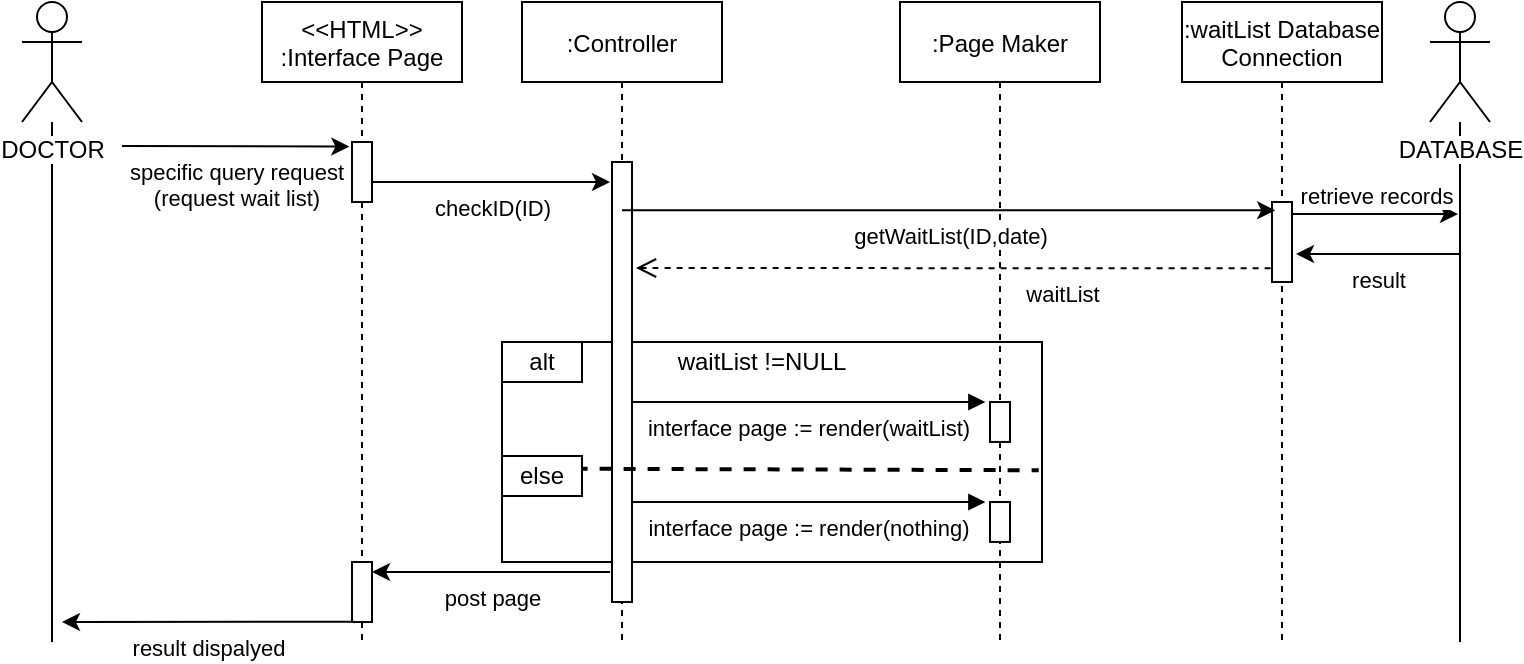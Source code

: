 <mxfile version="14.6.13" type="google"><diagram id="mH3pLiGsKZ8phAaclD5r" name="Page-1"><mxGraphModel dx="702" dy="613" grid="1" gridSize="10" guides="1" tooltips="1" connect="1" arrows="1" fold="1" page="1" pageScale="1" pageWidth="827" pageHeight="1169" math="0" shadow="0"><root><mxCell id="0"/><mxCell id="1" parent="0"/><mxCell id="wssxSkWOOAGI00z2rAhQ-1" value="" style="rounded=0;whiteSpace=wrap;html=1;labelBackgroundColor=#FFFFFF;" vertex="1" parent="1"><mxGeometry x="290" y="250" width="270" height="110" as="geometry"/></mxCell><mxCell id="wssxSkWOOAGI00z2rAhQ-2" value="&lt;&lt;HTML&gt;&gt;&#10;:Interface Page" style="shape=umlLifeline;perimeter=lifelinePerimeter;container=1;collapsible=0;recursiveResize=0;rounded=0;shadow=0;strokeWidth=1;" vertex="1" parent="1"><mxGeometry x="170" y="80" width="100" height="320" as="geometry"/></mxCell><mxCell id="wssxSkWOOAGI00z2rAhQ-3" value="" style="points=[];perimeter=orthogonalPerimeter;rounded=0;shadow=0;strokeWidth=1;verticalAlign=top;" vertex="1" parent="wssxSkWOOAGI00z2rAhQ-2"><mxGeometry x="45" y="70" width="10" height="30" as="geometry"/></mxCell><mxCell id="wssxSkWOOAGI00z2rAhQ-4" value=":Controller" style="shape=umlLifeline;perimeter=lifelinePerimeter;container=1;collapsible=0;recursiveResize=0;rounded=0;shadow=0;strokeWidth=1;" vertex="1" parent="1"><mxGeometry x="300" y="80" width="100" height="320" as="geometry"/></mxCell><mxCell id="wssxSkWOOAGI00z2rAhQ-5" value="" style="points=[];perimeter=orthogonalPerimeter;rounded=0;shadow=0;strokeWidth=1;labelBackgroundColor=#ffffff;labelBorderColor=none;" vertex="1" parent="wssxSkWOOAGI00z2rAhQ-4"><mxGeometry x="45" y="80" width="10" height="220" as="geometry"/></mxCell><mxCell id="wssxSkWOOAGI00z2rAhQ-6" value=":Page Maker" style="shape=umlLifeline;perimeter=lifelinePerimeter;container=1;collapsible=0;recursiveResize=0;rounded=0;shadow=0;strokeWidth=1;" vertex="1" parent="1"><mxGeometry x="489" y="80" width="100" height="320" as="geometry"/></mxCell><mxCell id="wssxSkWOOAGI00z2rAhQ-33" value="" style="points=[];perimeter=orthogonalPerimeter;rounded=0;shadow=0;strokeWidth=1;" vertex="1" parent="wssxSkWOOAGI00z2rAhQ-6"><mxGeometry x="45" y="200.02" width="10" height="19.95" as="geometry"/></mxCell><mxCell id="wssxSkWOOAGI00z2rAhQ-34" value="interface page := render(waitList)" style="html=1;verticalAlign=top;endArrow=block;entryX=-0.231;entryY=-0.001;entryDx=0;entryDy=0;entryPerimeter=0;" edge="1" parent="wssxSkWOOAGI00z2rAhQ-6" target="wssxSkWOOAGI00z2rAhQ-33"><mxGeometry width="80" relative="1" as="geometry"><mxPoint x="-134" y="200.02" as="sourcePoint"/><mxPoint x="1" y="180.02" as="targetPoint"/></mxGeometry></mxCell><mxCell id="wssxSkWOOAGI00z2rAhQ-35" value="" style="points=[];perimeter=orthogonalPerimeter;rounded=0;shadow=0;strokeWidth=1;" vertex="1" parent="wssxSkWOOAGI00z2rAhQ-6"><mxGeometry x="45" y="250.02" width="10" height="19.95" as="geometry"/></mxCell><mxCell id="wssxSkWOOAGI00z2rAhQ-36" value="interface page := render(nothing)" style="html=1;verticalAlign=top;endArrow=block;entryX=-0.231;entryY=-0.001;entryDx=0;entryDy=0;entryPerimeter=0;" edge="1" parent="wssxSkWOOAGI00z2rAhQ-6" target="wssxSkWOOAGI00z2rAhQ-35"><mxGeometry width="80" relative="1" as="geometry"><mxPoint x="-134" y="250.02" as="sourcePoint"/><mxPoint x="1" y="230.02" as="targetPoint"/></mxGeometry></mxCell><mxCell id="wssxSkWOOAGI00z2rAhQ-10" value=":waitList Database&#10;Connection" style="shape=umlLifeline;perimeter=lifelinePerimeter;container=1;collapsible=0;recursiveResize=0;rounded=0;shadow=0;strokeWidth=1;" vertex="1" parent="1"><mxGeometry x="630" y="80" width="100" height="320" as="geometry"/></mxCell><mxCell id="wssxSkWOOAGI00z2rAhQ-11" value="" style="points=[];perimeter=orthogonalPerimeter;rounded=0;shadow=0;strokeWidth=1;verticalAlign=top;" vertex="1" parent="wssxSkWOOAGI00z2rAhQ-10"><mxGeometry x="45" y="100" width="10" height="40" as="geometry"/></mxCell><mxCell id="wssxSkWOOAGI00z2rAhQ-12" value="specific query request&lt;br&gt;(request wait list)" style="endArrow=classic;html=1;entryX=-0.133;entryY=0.076;entryDx=0;entryDy=0;entryPerimeter=0;verticalAlign=top;" edge="1" parent="1" target="wssxSkWOOAGI00z2rAhQ-3"><mxGeometry width="50" height="50" relative="1" as="geometry"><mxPoint x="100" y="152" as="sourcePoint"/><mxPoint x="480" y="260" as="targetPoint"/></mxGeometry></mxCell><mxCell id="wssxSkWOOAGI00z2rAhQ-13" value="checkID(ID)" style="endArrow=classic;html=1;verticalAlign=top;" edge="1" parent="1" source="wssxSkWOOAGI00z2rAhQ-3"><mxGeometry width="50" height="50" relative="1" as="geometry"><mxPoint x="170" y="170" as="sourcePoint"/><mxPoint x="344" y="170" as="targetPoint"/><Array as="points"><mxPoint x="230" y="170"/></Array></mxGeometry></mxCell><mxCell id="wssxSkWOOAGI00z2rAhQ-14" value="getWaitList(ID,date)" style="endArrow=classic;html=1;entryX=0.16;entryY=0.104;entryDx=0;entryDy=0;entryPerimeter=0;verticalAlign=top;" edge="1" parent="1" source="wssxSkWOOAGI00z2rAhQ-4" target="wssxSkWOOAGI00z2rAhQ-11"><mxGeometry width="50" height="50" relative="1" as="geometry"><mxPoint x="360" y="182" as="sourcePoint"/><mxPoint x="430" y="240" as="targetPoint"/></mxGeometry></mxCell><mxCell id="wssxSkWOOAGI00z2rAhQ-15" value="" style="endArrow=none;html=1;" edge="1" parent="1" target="wssxSkWOOAGI00z2rAhQ-20"><mxGeometry width="50" height="50" relative="1" as="geometry"><mxPoint x="769" y="400" as="sourcePoint"/><mxPoint x="764" y="190" as="targetPoint"/></mxGeometry></mxCell><mxCell id="wssxSkWOOAGI00z2rAhQ-16" value="retrieve records" style="endArrow=classic;html=1;verticalAlign=bottom;" edge="1" parent="1" source="wssxSkWOOAGI00z2rAhQ-11"><mxGeometry width="50" height="50" relative="1" as="geometry"><mxPoint x="690" y="186" as="sourcePoint"/><mxPoint x="768" y="186" as="targetPoint"/></mxGeometry></mxCell><mxCell id="wssxSkWOOAGI00z2rAhQ-17" value="result" style="endArrow=classic;html=1;verticalAlign=top;" edge="1" parent="1"><mxGeometry width="50" height="50" relative="1" as="geometry"><mxPoint x="769" y="206" as="sourcePoint"/><mxPoint x="687" y="206" as="targetPoint"/></mxGeometry></mxCell><mxCell id="wssxSkWOOAGI00z2rAhQ-18" value="waitList" style="html=1;verticalAlign=top;endArrow=open;dashed=1;endSize=8;exitX=-0.069;exitY=0.829;exitDx=0;exitDy=0;exitPerimeter=0;" edge="1" parent="1" source="wssxSkWOOAGI00z2rAhQ-11"><mxGeometry x="-0.343" relative="1" as="geometry"><mxPoint x="590" y="220" as="sourcePoint"/><mxPoint x="357" y="213" as="targetPoint"/><Array as="points"><mxPoint x="360" y="213"/></Array><mxPoint as="offset"/></mxGeometry></mxCell><mxCell id="wssxSkWOOAGI00z2rAhQ-20" value="DATABASE" style="shape=umlActor;verticalLabelPosition=bottom;verticalAlign=top;outlineConnect=0;labelBackgroundColor=#FFFFFF;html=1;" vertex="1" parent="1"><mxGeometry x="754" y="80" width="30" height="60" as="geometry"/></mxCell><mxCell id="wssxSkWOOAGI00z2rAhQ-21" value="alt" style="rounded=0;whiteSpace=wrap;html=1;labelBackgroundColor=#FFFFFF;" vertex="1" parent="1"><mxGeometry x="290" y="250" width="40" height="20" as="geometry"/></mxCell><mxCell id="wssxSkWOOAGI00z2rAhQ-22" value="waitList !=NULL" style="text;html=1;strokeColor=none;fillColor=none;align=center;verticalAlign=middle;whiteSpace=wrap;rounded=0;labelBackgroundColor=none;" vertex="1" parent="1"><mxGeometry x="370" y="250" width="100" height="20" as="geometry"/></mxCell><mxCell id="wssxSkWOOAGI00z2rAhQ-24" value="" style="endArrow=none;dashed=1;html=1;labelBackgroundColor=none;fontSize=9;entryX=0.994;entryY=0.583;entryDx=0;entryDy=0;entryPerimeter=0;exitX=0.003;exitY=0.575;exitDx=0;exitDy=0;exitPerimeter=0;strokeWidth=2;" edge="1" parent="1" source="wssxSkWOOAGI00z2rAhQ-1" target="wssxSkWOOAGI00z2rAhQ-1"><mxGeometry width="50" height="50" relative="1" as="geometry"><mxPoint x="310" y="260" as="sourcePoint"/><mxPoint x="360" y="210" as="targetPoint"/></mxGeometry></mxCell><mxCell id="wssxSkWOOAGI00z2rAhQ-25" value="else" style="rounded=0;whiteSpace=wrap;html=1;labelBackgroundColor=#FFFFFF;" vertex="1" parent="1"><mxGeometry x="290" y="307" width="40" height="20" as="geometry"/></mxCell><mxCell id="wssxSkWOOAGI00z2rAhQ-27" value="" style="points=[];perimeter=orthogonalPerimeter;rounded=0;shadow=0;strokeWidth=1;verticalAlign=top;" vertex="1" parent="1"><mxGeometry x="215" y="360" width="10" height="30" as="geometry"/></mxCell><mxCell id="wssxSkWOOAGI00z2rAhQ-28" value="post page" style="endArrow=none;html=1;verticalAlign=top;startArrow=classic;startFill=1;endFill=0;" edge="1" parent="1"><mxGeometry width="50" height="50" relative="1" as="geometry"><mxPoint x="225" y="365" as="sourcePoint"/><mxPoint x="344.0" y="365" as="targetPoint"/><Array as="points"><mxPoint x="230" y="365"/></Array></mxGeometry></mxCell><mxCell id="wssxSkWOOAGI00z2rAhQ-29" value="" style="endArrow=none;html=1;labelBackgroundColor=none;fontSize=9;strokeWidth=1;" edge="1" parent="1" target="wssxSkWOOAGI00z2rAhQ-30"><mxGeometry width="50" height="50" relative="1" as="geometry"><mxPoint x="65" y="400" as="sourcePoint"/><mxPoint x="80" y="230" as="targetPoint"/></mxGeometry></mxCell><mxCell id="wssxSkWOOAGI00z2rAhQ-30" value="DOCTOR" style="shape=umlActor;verticalLabelPosition=bottom;verticalAlign=top;html=1;outlineConnect=0;labelBackgroundColor=#ffffff;" vertex="1" parent="1"><mxGeometry x="50" y="80" width="30" height="60" as="geometry"/></mxCell><mxCell id="wssxSkWOOAGI00z2rAhQ-31" value="result dispalyed" style="endArrow=none;html=1;verticalAlign=top;startArrow=classic;startFill=1;endFill=0;entryX=0.131;entryY=0.994;entryDx=0;entryDy=0;entryPerimeter=0;" edge="1" parent="1" target="wssxSkWOOAGI00z2rAhQ-27"><mxGeometry width="50" height="50" relative="1" as="geometry"><mxPoint x="70" y="390" as="sourcePoint"/><mxPoint x="354.0" y="375" as="targetPoint"/><Array as="points"/></mxGeometry></mxCell></root></mxGraphModel></diagram></mxfile>